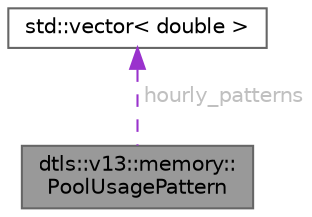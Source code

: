 digraph "dtls::v13::memory::PoolUsagePattern"
{
 // LATEX_PDF_SIZE
  bgcolor="transparent";
  edge [fontname=Helvetica,fontsize=10,labelfontname=Helvetica,labelfontsize=10];
  node [fontname=Helvetica,fontsize=10,shape=box,height=0.2,width=0.4];
  Node1 [id="Node000001",label="dtls::v13::memory::\lPoolUsagePattern",height=0.2,width=0.4,color="gray40", fillcolor="grey60", style="filled", fontcolor="black",tooltip="Advanced adaptive memory pool system for DTLS v1.3."];
  Node2 -> Node1 [id="edge1_Node000001_Node000002",dir="back",color="darkorchid3",style="dashed",tooltip=" ",label=" hourly_patterns",fontcolor="grey" ];
  Node2 [id="Node000002",label="std::vector\< double \>",height=0.2,width=0.4,color="gray40", fillcolor="white", style="filled",tooltip=" "];
}
